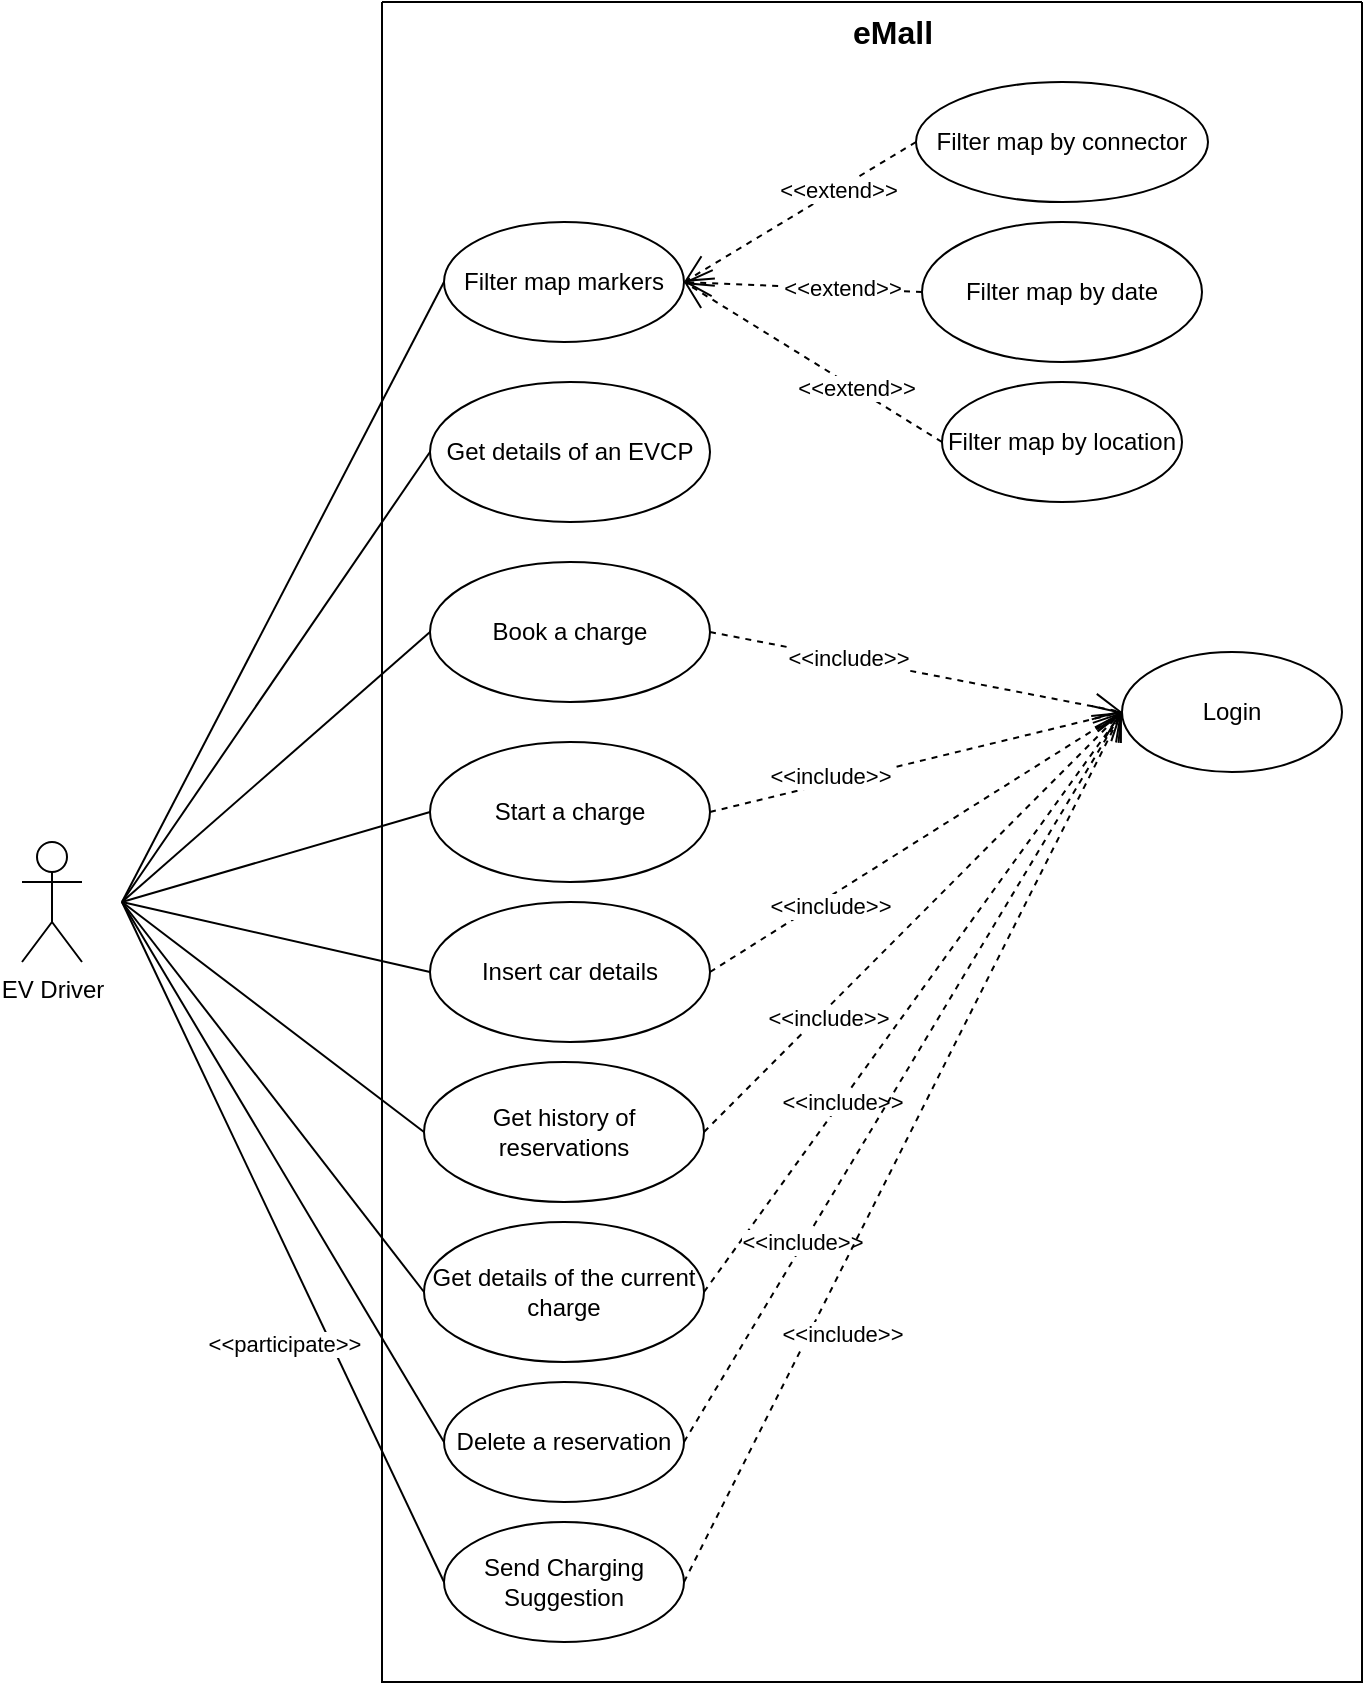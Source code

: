 <mxfile version="20.7.3" type="device"><diagram id="xSfS7f9iVf7y01iCm8C_" name="Pagina-1"><mxGraphModel dx="1050" dy="1746" grid="1" gridSize="10" guides="1" tooltips="1" connect="1" arrows="1" fold="1" page="1" pageScale="1" pageWidth="827" pageHeight="1169" math="0" shadow="0"><root><mxCell id="0"/><mxCell id="1" parent="0"/><mxCell id="NoGL-9SGHFlckXkN0ljQ-2" value="EV Driver" style="shape=umlActor;verticalLabelPosition=bottom;verticalAlign=top;html=1;outlineConnect=0;" parent="1" vertex="1"><mxGeometry x="100" y="300" width="30" height="60" as="geometry"/></mxCell><mxCell id="NoGL-9SGHFlckXkN0ljQ-3" value="" style="swimlane;startSize=0;" parent="1" vertex="1"><mxGeometry x="280" y="-120" width="490" height="840" as="geometry"><mxRectangle x="370" y="70" width="50" height="40" as="alternateBounds"/></mxGeometry></mxCell><mxCell id="NoGL-9SGHFlckXkN0ljQ-5" value="eMall" style="text;html=1;align=center;verticalAlign=middle;resizable=0;points=[];autosize=1;strokeColor=none;fillColor=none;fontSize=16;fontStyle=1" parent="NoGL-9SGHFlckXkN0ljQ-3" vertex="1"><mxGeometry x="225" width="60" height="30" as="geometry"/></mxCell><mxCell id="NoGL-9SGHFlckXkN0ljQ-9" value="Login" style="ellipse;whiteSpace=wrap;html=1;strokeWidth=1;" parent="NoGL-9SGHFlckXkN0ljQ-3" vertex="1"><mxGeometry x="370" y="325" width="110" height="60" as="geometry"/></mxCell><mxCell id="NoGL-9SGHFlckXkN0ljQ-11" value="Filter map by connector" style="ellipse;whiteSpace=wrap;html=1;strokeWidth=1;" parent="NoGL-9SGHFlckXkN0ljQ-3" vertex="1"><mxGeometry x="267" y="40" width="146" height="60" as="geometry"/></mxCell><mxCell id="NoGL-9SGHFlckXkN0ljQ-12" value="Filter map by date" style="ellipse;whiteSpace=wrap;html=1;strokeWidth=1;" parent="NoGL-9SGHFlckXkN0ljQ-3" vertex="1"><mxGeometry x="270" y="110" width="140" height="70" as="geometry"/></mxCell><mxCell id="NoGL-9SGHFlckXkN0ljQ-13" value="Get details of an EVCP" style="ellipse;whiteSpace=wrap;html=1;strokeWidth=1;" parent="NoGL-9SGHFlckXkN0ljQ-3" vertex="1"><mxGeometry x="24" y="190" width="140" height="70" as="geometry"/></mxCell><mxCell id="NoGL-9SGHFlckXkN0ljQ-41" value="Book a charge" style="ellipse;whiteSpace=wrap;html=1;strokeWidth=1;" parent="NoGL-9SGHFlckXkN0ljQ-3" vertex="1"><mxGeometry x="24" y="280" width="140" height="70" as="geometry"/></mxCell><mxCell id="NoGL-9SGHFlckXkN0ljQ-43" value="Insert car details" style="ellipse;whiteSpace=wrap;html=1;strokeWidth=1;" parent="NoGL-9SGHFlckXkN0ljQ-3" vertex="1"><mxGeometry x="24" y="450" width="140" height="70" as="geometry"/></mxCell><mxCell id="NoGL-9SGHFlckXkN0ljQ-44" value="Get history of reservations" style="ellipse;whiteSpace=wrap;html=1;strokeWidth=1;" parent="NoGL-9SGHFlckXkN0ljQ-3" vertex="1"><mxGeometry x="21" y="530" width="140" height="70" as="geometry"/></mxCell><mxCell id="NoGL-9SGHFlckXkN0ljQ-45" value="Start a charge" style="ellipse;whiteSpace=wrap;html=1;strokeWidth=1;" parent="NoGL-9SGHFlckXkN0ljQ-3" vertex="1"><mxGeometry x="24" y="370" width="140" height="70" as="geometry"/></mxCell><mxCell id="NoGL-9SGHFlckXkN0ljQ-46" value="Get details of the current charge" style="ellipse;whiteSpace=wrap;html=1;strokeWidth=1;" parent="NoGL-9SGHFlckXkN0ljQ-3" vertex="1"><mxGeometry x="21" y="610" width="140" height="70" as="geometry"/></mxCell><mxCell id="xYRsal1cxZ76ANzLLYfG-5" value="&amp;lt;&amp;lt;include&amp;gt;&amp;gt;" style="endArrow=open;endSize=12;dashed=1;html=1;rounded=0;entryX=0;entryY=0.5;entryDx=0;entryDy=0;exitX=1;exitY=0.5;exitDx=0;exitDy=0;" parent="NoGL-9SGHFlckXkN0ljQ-3" source="NoGL-9SGHFlckXkN0ljQ-41" target="NoGL-9SGHFlckXkN0ljQ-9" edge="1"><mxGeometry x="-0.327" width="160" relative="1" as="geometry"><mxPoint x="220" y="118.0" as="sourcePoint"/><mxPoint x="346.0" y="118.0" as="targetPoint"/><mxPoint as="offset"/></mxGeometry></mxCell><mxCell id="xYRsal1cxZ76ANzLLYfG-7" value="&amp;lt;&amp;lt;include&amp;gt;&amp;gt;" style="endArrow=open;endSize=12;dashed=1;html=1;rounded=0;entryX=0;entryY=0.5;entryDx=0;entryDy=0;exitX=1;exitY=0.5;exitDx=0;exitDy=0;" parent="NoGL-9SGHFlckXkN0ljQ-3" source="NoGL-9SGHFlckXkN0ljQ-45" target="NoGL-9SGHFlckXkN0ljQ-9" edge="1"><mxGeometry x="-0.411" y="3" width="160" relative="1" as="geometry"><mxPoint x="240" y="138.0" as="sourcePoint"/><mxPoint x="366.0" y="138.0" as="targetPoint"/><mxPoint as="offset"/></mxGeometry></mxCell><mxCell id="xYRsal1cxZ76ANzLLYfG-8" value="&amp;lt;&amp;lt;include&amp;gt;&amp;gt;" style="endArrow=open;endSize=12;dashed=1;html=1;rounded=0;entryX=0;entryY=0.5;entryDx=0;entryDy=0;exitX=1;exitY=0.5;exitDx=0;exitDy=0;" parent="NoGL-9SGHFlckXkN0ljQ-3" source="NoGL-9SGHFlckXkN0ljQ-43" target="NoGL-9SGHFlckXkN0ljQ-9" edge="1"><mxGeometry x="-0.437" y="-4" width="160" relative="1" as="geometry"><mxPoint x="285" y="474.0" as="sourcePoint"/><mxPoint x="411.0" y="474.0" as="targetPoint"/><mxPoint as="offset"/></mxGeometry></mxCell><mxCell id="xYRsal1cxZ76ANzLLYfG-9" value="&amp;lt;&amp;lt;include&amp;gt;&amp;gt;" style="endArrow=open;endSize=12;dashed=1;html=1;rounded=0;entryX=0;entryY=0.5;entryDx=0;entryDy=0;exitX=1;exitY=0.5;exitDx=0;exitDy=0;" parent="NoGL-9SGHFlckXkN0ljQ-3" source="NoGL-9SGHFlckXkN0ljQ-44" target="NoGL-9SGHFlckXkN0ljQ-9" edge="1"><mxGeometry x="-0.43" y="-4" width="160" relative="1" as="geometry"><mxPoint x="295" y="484" as="sourcePoint"/><mxPoint x="421.0" y="484" as="targetPoint"/><mxPoint as="offset"/></mxGeometry></mxCell><mxCell id="xYRsal1cxZ76ANzLLYfG-10" value="&amp;lt;&amp;lt;include&amp;gt;&amp;gt;" style="endArrow=open;endSize=12;dashed=1;html=1;rounded=0;entryX=0;entryY=0.5;entryDx=0;entryDy=0;exitX=1;exitY=0.5;exitDx=0;exitDy=0;" parent="NoGL-9SGHFlckXkN0ljQ-3" source="NoGL-9SGHFlckXkN0ljQ-46" target="NoGL-9SGHFlckXkN0ljQ-9" edge="1"><mxGeometry x="-0.343" width="160" relative="1" as="geometry"><mxPoint x="305" y="494" as="sourcePoint"/><mxPoint x="431.0" y="494" as="targetPoint"/><mxPoint as="offset"/></mxGeometry></mxCell><mxCell id="nHvYDVtC2MMZx-IcHQoT-1" value="Delete a reservation" style="ellipse;whiteSpace=wrap;html=1;" parent="NoGL-9SGHFlckXkN0ljQ-3" vertex="1"><mxGeometry x="31" y="690" width="120" height="60" as="geometry"/></mxCell><mxCell id="nHvYDVtC2MMZx-IcHQoT-2" value="&amp;lt;&amp;lt;include&amp;gt;&amp;gt;" style="endArrow=open;endSize=12;dashed=1;html=1;rounded=0;exitX=1;exitY=0.5;exitDx=0;exitDy=0;entryX=0;entryY=0.5;entryDx=0;entryDy=0;" parent="NoGL-9SGHFlckXkN0ljQ-3" source="nHvYDVtC2MMZx-IcHQoT-1" target="NoGL-9SGHFlckXkN0ljQ-9" edge="1"><mxGeometry x="-0.455" y="1" width="160" relative="1" as="geometry"><mxPoint x="171" y="775" as="sourcePoint"/><mxPoint x="370" y="450" as="targetPoint"/><mxPoint as="offset"/></mxGeometry></mxCell><mxCell id="75pSEw5Ir26i0pkX-jPi-1" value="Filter map markers" style="ellipse;whiteSpace=wrap;html=1;" parent="NoGL-9SGHFlckXkN0ljQ-3" vertex="1"><mxGeometry x="31" y="110" width="120" height="60" as="geometry"/></mxCell><mxCell id="75pSEw5Ir26i0pkX-jPi-2" value="Filter map by location" style="ellipse;whiteSpace=wrap;html=1;" parent="NoGL-9SGHFlckXkN0ljQ-3" vertex="1"><mxGeometry x="280" y="190" width="120" height="60" as="geometry"/></mxCell><mxCell id="75pSEw5Ir26i0pkX-jPi-3" value="&amp;lt;&amp;lt;extend&amp;gt;&amp;gt;" style="endArrow=open;endSize=12;dashed=1;html=1;rounded=0;entryX=1;entryY=0.5;entryDx=0;entryDy=0;exitX=0;exitY=0.5;exitDx=0;exitDy=0;" parent="NoGL-9SGHFlckXkN0ljQ-3" source="NoGL-9SGHFlckXkN0ljQ-11" target="75pSEw5Ir26i0pkX-jPi-1" edge="1"><mxGeometry x="-0.327" width="160" relative="1" as="geometry"><mxPoint x="174" y="200" as="sourcePoint"/><mxPoint x="380" y="279" as="targetPoint"/><mxPoint as="offset"/></mxGeometry></mxCell><mxCell id="75pSEw5Ir26i0pkX-jPi-4" value="&amp;lt;&amp;lt;extend&amp;gt;&amp;gt;" style="endArrow=open;endSize=12;dashed=1;html=1;rounded=0;entryX=1;entryY=0.5;entryDx=0;entryDy=0;exitX=0;exitY=0.5;exitDx=0;exitDy=0;" parent="NoGL-9SGHFlckXkN0ljQ-3" source="NoGL-9SGHFlckXkN0ljQ-12" target="75pSEw5Ir26i0pkX-jPi-1" edge="1"><mxGeometry x="-0.327" width="160" relative="1" as="geometry"><mxPoint x="295" y="50" as="sourcePoint"/><mxPoint x="164" y="110" as="targetPoint"/><mxPoint as="offset"/></mxGeometry></mxCell><mxCell id="75pSEw5Ir26i0pkX-jPi-5" value="&amp;lt;&amp;lt;extend&amp;gt;&amp;gt;" style="endArrow=open;endSize=12;dashed=1;html=1;rounded=0;entryX=1;entryY=0.5;entryDx=0;entryDy=0;exitX=0;exitY=0.5;exitDx=0;exitDy=0;" parent="NoGL-9SGHFlckXkN0ljQ-3" source="75pSEw5Ir26i0pkX-jPi-2" target="75pSEw5Ir26i0pkX-jPi-1" edge="1"><mxGeometry x="-0.327" width="160" relative="1" as="geometry"><mxPoint x="305" y="60" as="sourcePoint"/><mxPoint x="174" y="120" as="targetPoint"/><mxPoint as="offset"/></mxGeometry></mxCell><mxCell id="ES9dCzET1HlwPB93v8_d-1" value="Send Charging Suggestion" style="ellipse;whiteSpace=wrap;html=1;" vertex="1" parent="NoGL-9SGHFlckXkN0ljQ-3"><mxGeometry x="31" y="760" width="120" height="60" as="geometry"/></mxCell><mxCell id="ES9dCzET1HlwPB93v8_d-10" value="&amp;lt;&amp;lt;include&amp;gt;&amp;gt;" style="endArrow=open;endSize=12;dashed=1;html=1;rounded=0;exitX=1;exitY=0.5;exitDx=0;exitDy=0;entryX=0;entryY=0.5;entryDx=0;entryDy=0;" edge="1" parent="NoGL-9SGHFlckXkN0ljQ-3" source="ES9dCzET1HlwPB93v8_d-1" target="NoGL-9SGHFlckXkN0ljQ-9"><mxGeometry x="-0.398" y="-15" width="160" relative="1" as="geometry"><mxPoint x="161" y="730" as="sourcePoint"/><mxPoint x="380" y="365" as="targetPoint"/><mxPoint as="offset"/></mxGeometry></mxCell><mxCell id="xYRsal1cxZ76ANzLLYfG-12" value="" style="endArrow=none;html=1;rounded=0;entryX=0;entryY=0.5;entryDx=0;entryDy=0;" parent="1" target="NoGL-9SGHFlckXkN0ljQ-13" edge="1"><mxGeometry width="50" height="50" relative="1" as="geometry"><mxPoint x="150" y="330" as="sourcePoint"/><mxPoint x="260" y="230.0" as="targetPoint"/></mxGeometry></mxCell><mxCell id="xYRsal1cxZ76ANzLLYfG-13" value="" style="endArrow=none;html=1;rounded=0;entryX=0;entryY=0.5;entryDx=0;entryDy=0;" parent="1" target="NoGL-9SGHFlckXkN0ljQ-41" edge="1"><mxGeometry width="50" height="50" relative="1" as="geometry"><mxPoint x="150" y="330" as="sourcePoint"/><mxPoint x="270" y="240" as="targetPoint"/></mxGeometry></mxCell><mxCell id="xYRsal1cxZ76ANzLLYfG-15" value="" style="endArrow=none;html=1;rounded=0;entryX=0;entryY=0.5;entryDx=0;entryDy=0;" parent="1" target="NoGL-9SGHFlckXkN0ljQ-45" edge="1"><mxGeometry width="50" height="50" relative="1" as="geometry"><mxPoint x="150" y="330" as="sourcePoint"/><mxPoint x="290" y="260" as="targetPoint"/></mxGeometry></mxCell><mxCell id="xYRsal1cxZ76ANzLLYfG-16" value="" style="endArrow=none;html=1;rounded=0;entryX=0;entryY=0.5;entryDx=0;entryDy=0;" parent="1" target="NoGL-9SGHFlckXkN0ljQ-43" edge="1"><mxGeometry width="50" height="50" relative="1" as="geometry"><mxPoint x="150" y="330" as="sourcePoint"/><mxPoint x="300" y="270" as="targetPoint"/></mxGeometry></mxCell><mxCell id="xYRsal1cxZ76ANzLLYfG-17" value="" style="endArrow=none;html=1;rounded=0;entryX=0;entryY=0.5;entryDx=0;entryDy=0;" parent="1" target="NoGL-9SGHFlckXkN0ljQ-44" edge="1"><mxGeometry width="50" height="50" relative="1" as="geometry"><mxPoint x="150" y="330" as="sourcePoint"/><mxPoint x="310" y="280" as="targetPoint"/></mxGeometry></mxCell><mxCell id="xYRsal1cxZ76ANzLLYfG-18" value="" style="endArrow=none;html=1;rounded=0;entryX=0;entryY=0.5;entryDx=0;entryDy=0;" parent="1" target="NoGL-9SGHFlckXkN0ljQ-46" edge="1"><mxGeometry width="50" height="50" relative="1" as="geometry"><mxPoint x="150" y="330" as="sourcePoint"/><mxPoint x="320" y="290" as="targetPoint"/></mxGeometry></mxCell><mxCell id="nHvYDVtC2MMZx-IcHQoT-3" value="" style="endArrow=none;html=1;rounded=0;entryX=0;entryY=0.5;entryDx=0;entryDy=0;" parent="1" target="nHvYDVtC2MMZx-IcHQoT-1" edge="1"><mxGeometry width="50" height="50" relative="1" as="geometry"><mxPoint x="150" y="330" as="sourcePoint"/><mxPoint x="311" y="655" as="targetPoint"/></mxGeometry></mxCell><mxCell id="75pSEw5Ir26i0pkX-jPi-7" value="" style="endArrow=none;html=1;rounded=0;entryX=0;entryY=0.5;entryDx=0;entryDy=0;" parent="1" target="75pSEw5Ir26i0pkX-jPi-1" edge="1"><mxGeometry width="50" height="50" relative="1" as="geometry"><mxPoint x="150" y="330" as="sourcePoint"/><mxPoint x="192" as="targetPoint"/></mxGeometry></mxCell><mxCell id="ES9dCzET1HlwPB93v8_d-7" value="" style="endArrow=none;html=1;rounded=0;entryX=0;entryY=0.5;entryDx=0;entryDy=0;" edge="1" parent="1" target="ES9dCzET1HlwPB93v8_d-1"><mxGeometry width="50" height="50" relative="1" as="geometry"><mxPoint x="150" y="330" as="sourcePoint"/><mxPoint x="90" y="620" as="targetPoint"/></mxGeometry></mxCell><mxCell id="ES9dCzET1HlwPB93v8_d-8" value="&amp;lt;&amp;lt;participate&amp;gt;&amp;gt;" style="edgeLabel;html=1;align=center;verticalAlign=middle;resizable=0;points=[];" vertex="1" connectable="0" parent="ES9dCzET1HlwPB93v8_d-7"><mxGeometry x="0.289" y="3" relative="1" as="geometry"><mxPoint x="-26" y="3" as="offset"/></mxGeometry></mxCell></root></mxGraphModel></diagram></mxfile>